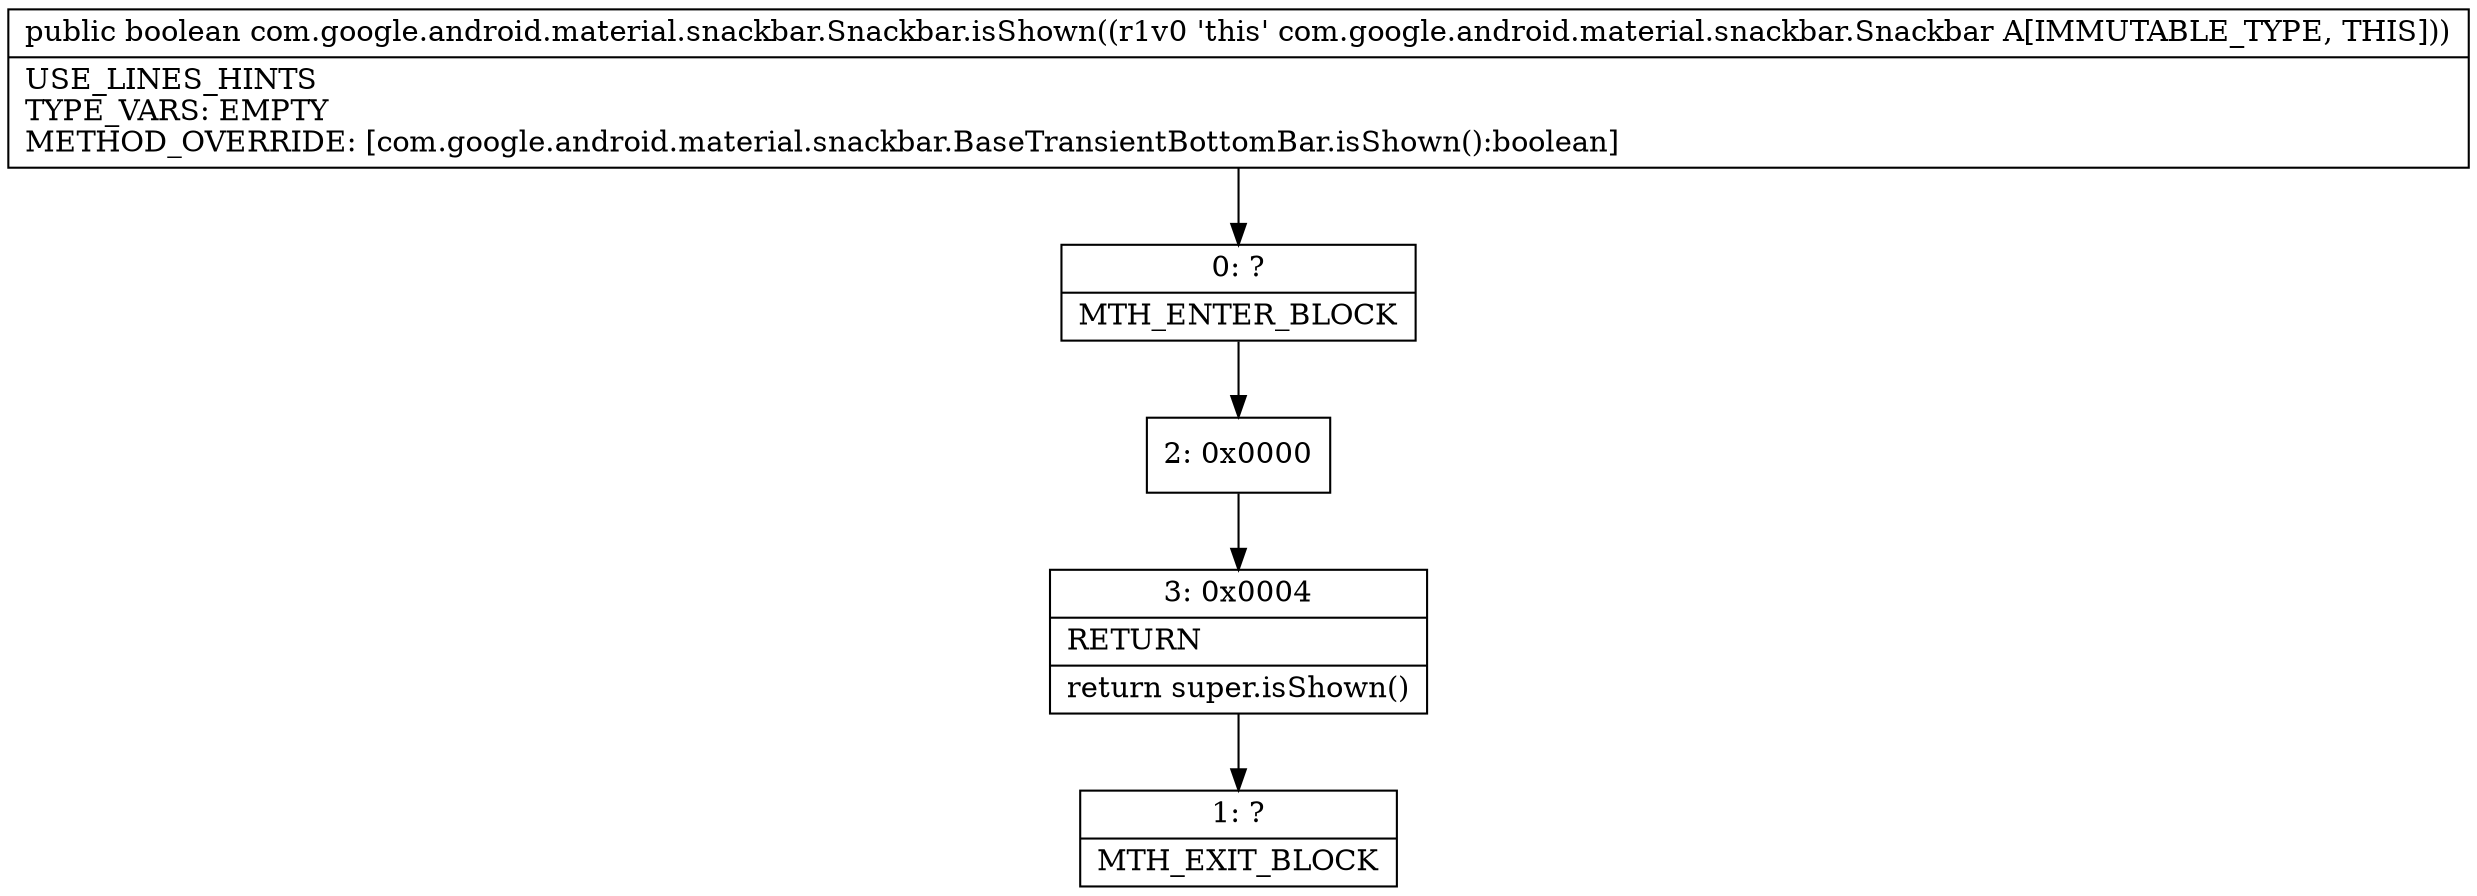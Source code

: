 digraph "CFG forcom.google.android.material.snackbar.Snackbar.isShown()Z" {
Node_0 [shape=record,label="{0\:\ ?|MTH_ENTER_BLOCK\l}"];
Node_2 [shape=record,label="{2\:\ 0x0000}"];
Node_3 [shape=record,label="{3\:\ 0x0004|RETURN\l|return super.isShown()\l}"];
Node_1 [shape=record,label="{1\:\ ?|MTH_EXIT_BLOCK\l}"];
MethodNode[shape=record,label="{public boolean com.google.android.material.snackbar.Snackbar.isShown((r1v0 'this' com.google.android.material.snackbar.Snackbar A[IMMUTABLE_TYPE, THIS]))  | USE_LINES_HINTS\lTYPE_VARS: EMPTY\lMETHOD_OVERRIDE: [com.google.android.material.snackbar.BaseTransientBottomBar.isShown():boolean]\l}"];
MethodNode -> Node_0;Node_0 -> Node_2;
Node_2 -> Node_3;
Node_3 -> Node_1;
}

